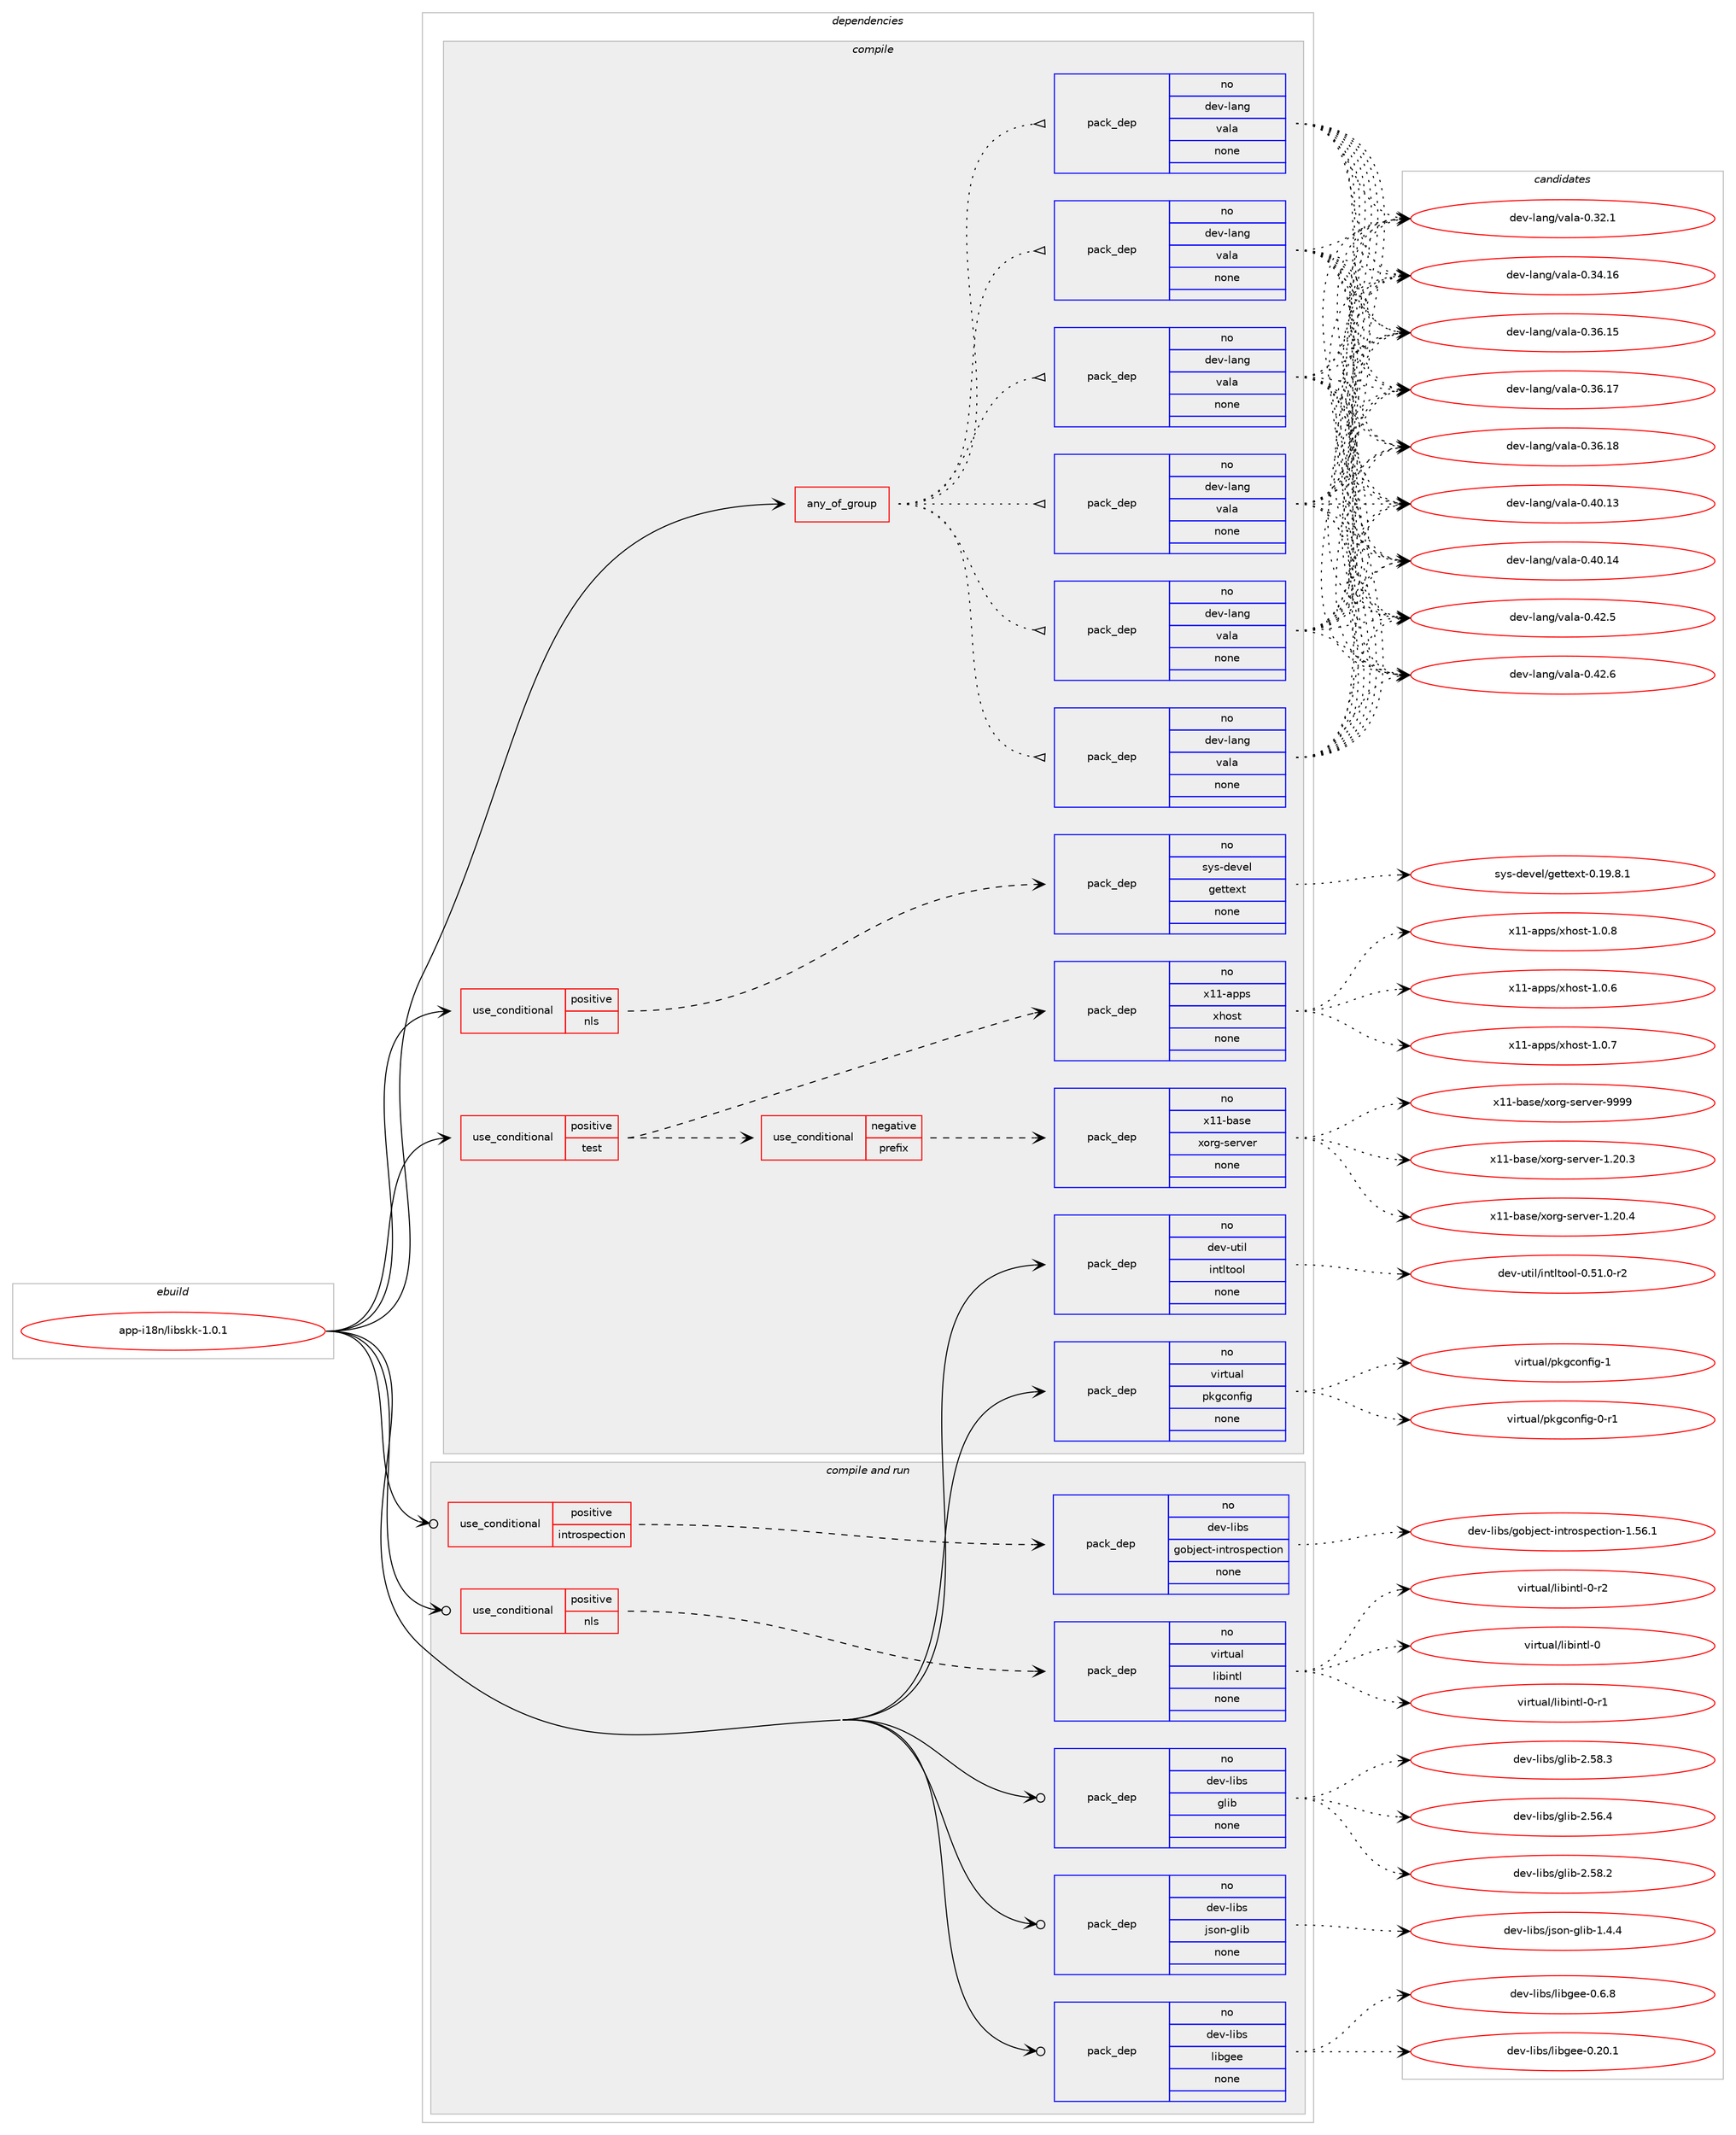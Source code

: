 digraph prolog {

# *************
# Graph options
# *************

newrank=true;
concentrate=true;
compound=true;
graph [rankdir=LR,fontname=Helvetica,fontsize=10,ranksep=1.5];#, ranksep=2.5, nodesep=0.2];
edge  [arrowhead=vee];
node  [fontname=Helvetica,fontsize=10];

# **********
# The ebuild
# **********

subgraph cluster_leftcol {
color=gray;
rank=same;
label=<<i>ebuild</i>>;
id [label="app-i18n/libskk-1.0.1", color=red, width=4, href="../app-i18n/libskk-1.0.1.svg"];
}

# ****************
# The dependencies
# ****************

subgraph cluster_midcol {
color=gray;
label=<<i>dependencies</i>>;
subgraph cluster_compile {
fillcolor="#eeeeee";
style=filled;
label=<<i>compile</i>>;
subgraph any19581 {
dependency1295604 [label=<<TABLE BORDER="0" CELLBORDER="1" CELLSPACING="0" CELLPADDING="4"><TR><TD CELLPADDING="10">any_of_group</TD></TR></TABLE>>, shape=none, color=red];subgraph pack922798 {
dependency1295605 [label=<<TABLE BORDER="0" CELLBORDER="1" CELLSPACING="0" CELLPADDING="4" WIDTH="220"><TR><TD ROWSPAN="6" CELLPADDING="30">pack_dep</TD></TR><TR><TD WIDTH="110">no</TD></TR><TR><TD>dev-lang</TD></TR><TR><TD>vala</TD></TR><TR><TD>none</TD></TR><TR><TD></TD></TR></TABLE>>, shape=none, color=blue];
}
dependency1295604:e -> dependency1295605:w [weight=20,style="dotted",arrowhead="oinv"];
subgraph pack922799 {
dependency1295606 [label=<<TABLE BORDER="0" CELLBORDER="1" CELLSPACING="0" CELLPADDING="4" WIDTH="220"><TR><TD ROWSPAN="6" CELLPADDING="30">pack_dep</TD></TR><TR><TD WIDTH="110">no</TD></TR><TR><TD>dev-lang</TD></TR><TR><TD>vala</TD></TR><TR><TD>none</TD></TR><TR><TD></TD></TR></TABLE>>, shape=none, color=blue];
}
dependency1295604:e -> dependency1295606:w [weight=20,style="dotted",arrowhead="oinv"];
subgraph pack922800 {
dependency1295607 [label=<<TABLE BORDER="0" CELLBORDER="1" CELLSPACING="0" CELLPADDING="4" WIDTH="220"><TR><TD ROWSPAN="6" CELLPADDING="30">pack_dep</TD></TR><TR><TD WIDTH="110">no</TD></TR><TR><TD>dev-lang</TD></TR><TR><TD>vala</TD></TR><TR><TD>none</TD></TR><TR><TD></TD></TR></TABLE>>, shape=none, color=blue];
}
dependency1295604:e -> dependency1295607:w [weight=20,style="dotted",arrowhead="oinv"];
subgraph pack922801 {
dependency1295608 [label=<<TABLE BORDER="0" CELLBORDER="1" CELLSPACING="0" CELLPADDING="4" WIDTH="220"><TR><TD ROWSPAN="6" CELLPADDING="30">pack_dep</TD></TR><TR><TD WIDTH="110">no</TD></TR><TR><TD>dev-lang</TD></TR><TR><TD>vala</TD></TR><TR><TD>none</TD></TR><TR><TD></TD></TR></TABLE>>, shape=none, color=blue];
}
dependency1295604:e -> dependency1295608:w [weight=20,style="dotted",arrowhead="oinv"];
subgraph pack922802 {
dependency1295609 [label=<<TABLE BORDER="0" CELLBORDER="1" CELLSPACING="0" CELLPADDING="4" WIDTH="220"><TR><TD ROWSPAN="6" CELLPADDING="30">pack_dep</TD></TR><TR><TD WIDTH="110">no</TD></TR><TR><TD>dev-lang</TD></TR><TR><TD>vala</TD></TR><TR><TD>none</TD></TR><TR><TD></TD></TR></TABLE>>, shape=none, color=blue];
}
dependency1295604:e -> dependency1295609:w [weight=20,style="dotted",arrowhead="oinv"];
subgraph pack922803 {
dependency1295610 [label=<<TABLE BORDER="0" CELLBORDER="1" CELLSPACING="0" CELLPADDING="4" WIDTH="220"><TR><TD ROWSPAN="6" CELLPADDING="30">pack_dep</TD></TR><TR><TD WIDTH="110">no</TD></TR><TR><TD>dev-lang</TD></TR><TR><TD>vala</TD></TR><TR><TD>none</TD></TR><TR><TD></TD></TR></TABLE>>, shape=none, color=blue];
}
dependency1295604:e -> dependency1295610:w [weight=20,style="dotted",arrowhead="oinv"];
}
id:e -> dependency1295604:w [weight=20,style="solid",arrowhead="vee"];
subgraph cond352687 {
dependency1295611 [label=<<TABLE BORDER="0" CELLBORDER="1" CELLSPACING="0" CELLPADDING="4"><TR><TD ROWSPAN="3" CELLPADDING="10">use_conditional</TD></TR><TR><TD>positive</TD></TR><TR><TD>nls</TD></TR></TABLE>>, shape=none, color=red];
subgraph pack922804 {
dependency1295612 [label=<<TABLE BORDER="0" CELLBORDER="1" CELLSPACING="0" CELLPADDING="4" WIDTH="220"><TR><TD ROWSPAN="6" CELLPADDING="30">pack_dep</TD></TR><TR><TD WIDTH="110">no</TD></TR><TR><TD>sys-devel</TD></TR><TR><TD>gettext</TD></TR><TR><TD>none</TD></TR><TR><TD></TD></TR></TABLE>>, shape=none, color=blue];
}
dependency1295611:e -> dependency1295612:w [weight=20,style="dashed",arrowhead="vee"];
}
id:e -> dependency1295611:w [weight=20,style="solid",arrowhead="vee"];
subgraph cond352688 {
dependency1295613 [label=<<TABLE BORDER="0" CELLBORDER="1" CELLSPACING="0" CELLPADDING="4"><TR><TD ROWSPAN="3" CELLPADDING="10">use_conditional</TD></TR><TR><TD>positive</TD></TR><TR><TD>test</TD></TR></TABLE>>, shape=none, color=red];
subgraph cond352689 {
dependency1295614 [label=<<TABLE BORDER="0" CELLBORDER="1" CELLSPACING="0" CELLPADDING="4"><TR><TD ROWSPAN="3" CELLPADDING="10">use_conditional</TD></TR><TR><TD>negative</TD></TR><TR><TD>prefix</TD></TR></TABLE>>, shape=none, color=red];
subgraph pack922805 {
dependency1295615 [label=<<TABLE BORDER="0" CELLBORDER="1" CELLSPACING="0" CELLPADDING="4" WIDTH="220"><TR><TD ROWSPAN="6" CELLPADDING="30">pack_dep</TD></TR><TR><TD WIDTH="110">no</TD></TR><TR><TD>x11-base</TD></TR><TR><TD>xorg-server</TD></TR><TR><TD>none</TD></TR><TR><TD></TD></TR></TABLE>>, shape=none, color=blue];
}
dependency1295614:e -> dependency1295615:w [weight=20,style="dashed",arrowhead="vee"];
}
dependency1295613:e -> dependency1295614:w [weight=20,style="dashed",arrowhead="vee"];
subgraph pack922806 {
dependency1295616 [label=<<TABLE BORDER="0" CELLBORDER="1" CELLSPACING="0" CELLPADDING="4" WIDTH="220"><TR><TD ROWSPAN="6" CELLPADDING="30">pack_dep</TD></TR><TR><TD WIDTH="110">no</TD></TR><TR><TD>x11-apps</TD></TR><TR><TD>xhost</TD></TR><TR><TD>none</TD></TR><TR><TD></TD></TR></TABLE>>, shape=none, color=blue];
}
dependency1295613:e -> dependency1295616:w [weight=20,style="dashed",arrowhead="vee"];
}
id:e -> dependency1295613:w [weight=20,style="solid",arrowhead="vee"];
subgraph pack922807 {
dependency1295617 [label=<<TABLE BORDER="0" CELLBORDER="1" CELLSPACING="0" CELLPADDING="4" WIDTH="220"><TR><TD ROWSPAN="6" CELLPADDING="30">pack_dep</TD></TR><TR><TD WIDTH="110">no</TD></TR><TR><TD>dev-util</TD></TR><TR><TD>intltool</TD></TR><TR><TD>none</TD></TR><TR><TD></TD></TR></TABLE>>, shape=none, color=blue];
}
id:e -> dependency1295617:w [weight=20,style="solid",arrowhead="vee"];
subgraph pack922808 {
dependency1295618 [label=<<TABLE BORDER="0" CELLBORDER="1" CELLSPACING="0" CELLPADDING="4" WIDTH="220"><TR><TD ROWSPAN="6" CELLPADDING="30">pack_dep</TD></TR><TR><TD WIDTH="110">no</TD></TR><TR><TD>virtual</TD></TR><TR><TD>pkgconfig</TD></TR><TR><TD>none</TD></TR><TR><TD></TD></TR></TABLE>>, shape=none, color=blue];
}
id:e -> dependency1295618:w [weight=20,style="solid",arrowhead="vee"];
}
subgraph cluster_compileandrun {
fillcolor="#eeeeee";
style=filled;
label=<<i>compile and run</i>>;
subgraph cond352690 {
dependency1295619 [label=<<TABLE BORDER="0" CELLBORDER="1" CELLSPACING="0" CELLPADDING="4"><TR><TD ROWSPAN="3" CELLPADDING="10">use_conditional</TD></TR><TR><TD>positive</TD></TR><TR><TD>introspection</TD></TR></TABLE>>, shape=none, color=red];
subgraph pack922809 {
dependency1295620 [label=<<TABLE BORDER="0" CELLBORDER="1" CELLSPACING="0" CELLPADDING="4" WIDTH="220"><TR><TD ROWSPAN="6" CELLPADDING="30">pack_dep</TD></TR><TR><TD WIDTH="110">no</TD></TR><TR><TD>dev-libs</TD></TR><TR><TD>gobject-introspection</TD></TR><TR><TD>none</TD></TR><TR><TD></TD></TR></TABLE>>, shape=none, color=blue];
}
dependency1295619:e -> dependency1295620:w [weight=20,style="dashed",arrowhead="vee"];
}
id:e -> dependency1295619:w [weight=20,style="solid",arrowhead="odotvee"];
subgraph cond352691 {
dependency1295621 [label=<<TABLE BORDER="0" CELLBORDER="1" CELLSPACING="0" CELLPADDING="4"><TR><TD ROWSPAN="3" CELLPADDING="10">use_conditional</TD></TR><TR><TD>positive</TD></TR><TR><TD>nls</TD></TR></TABLE>>, shape=none, color=red];
subgraph pack922810 {
dependency1295622 [label=<<TABLE BORDER="0" CELLBORDER="1" CELLSPACING="0" CELLPADDING="4" WIDTH="220"><TR><TD ROWSPAN="6" CELLPADDING="30">pack_dep</TD></TR><TR><TD WIDTH="110">no</TD></TR><TR><TD>virtual</TD></TR><TR><TD>libintl</TD></TR><TR><TD>none</TD></TR><TR><TD></TD></TR></TABLE>>, shape=none, color=blue];
}
dependency1295621:e -> dependency1295622:w [weight=20,style="dashed",arrowhead="vee"];
}
id:e -> dependency1295621:w [weight=20,style="solid",arrowhead="odotvee"];
subgraph pack922811 {
dependency1295623 [label=<<TABLE BORDER="0" CELLBORDER="1" CELLSPACING="0" CELLPADDING="4" WIDTH="220"><TR><TD ROWSPAN="6" CELLPADDING="30">pack_dep</TD></TR><TR><TD WIDTH="110">no</TD></TR><TR><TD>dev-libs</TD></TR><TR><TD>glib</TD></TR><TR><TD>none</TD></TR><TR><TD></TD></TR></TABLE>>, shape=none, color=blue];
}
id:e -> dependency1295623:w [weight=20,style="solid",arrowhead="odotvee"];
subgraph pack922812 {
dependency1295624 [label=<<TABLE BORDER="0" CELLBORDER="1" CELLSPACING="0" CELLPADDING="4" WIDTH="220"><TR><TD ROWSPAN="6" CELLPADDING="30">pack_dep</TD></TR><TR><TD WIDTH="110">no</TD></TR><TR><TD>dev-libs</TD></TR><TR><TD>json-glib</TD></TR><TR><TD>none</TD></TR><TR><TD></TD></TR></TABLE>>, shape=none, color=blue];
}
id:e -> dependency1295624:w [weight=20,style="solid",arrowhead="odotvee"];
subgraph pack922813 {
dependency1295625 [label=<<TABLE BORDER="0" CELLBORDER="1" CELLSPACING="0" CELLPADDING="4" WIDTH="220"><TR><TD ROWSPAN="6" CELLPADDING="30">pack_dep</TD></TR><TR><TD WIDTH="110">no</TD></TR><TR><TD>dev-libs</TD></TR><TR><TD>libgee</TD></TR><TR><TD>none</TD></TR><TR><TD></TD></TR></TABLE>>, shape=none, color=blue];
}
id:e -> dependency1295625:w [weight=20,style="solid",arrowhead="odotvee"];
}
subgraph cluster_run {
fillcolor="#eeeeee";
style=filled;
label=<<i>run</i>>;
}
}

# **************
# The candidates
# **************

subgraph cluster_choices {
rank=same;
color=gray;
label=<<i>candidates</i>>;

subgraph choice922798 {
color=black;
nodesep=1;
choice100101118451089711010347118971089745484651504649 [label="dev-lang/vala-0.32.1", color=red, width=4,href="../dev-lang/vala-0.32.1.svg"];
choice10010111845108971101034711897108974548465152464954 [label="dev-lang/vala-0.34.16", color=red, width=4,href="../dev-lang/vala-0.34.16.svg"];
choice10010111845108971101034711897108974548465154464953 [label="dev-lang/vala-0.36.15", color=red, width=4,href="../dev-lang/vala-0.36.15.svg"];
choice10010111845108971101034711897108974548465154464955 [label="dev-lang/vala-0.36.17", color=red, width=4,href="../dev-lang/vala-0.36.17.svg"];
choice10010111845108971101034711897108974548465154464956 [label="dev-lang/vala-0.36.18", color=red, width=4,href="../dev-lang/vala-0.36.18.svg"];
choice10010111845108971101034711897108974548465248464951 [label="dev-lang/vala-0.40.13", color=red, width=4,href="../dev-lang/vala-0.40.13.svg"];
choice10010111845108971101034711897108974548465248464952 [label="dev-lang/vala-0.40.14", color=red, width=4,href="../dev-lang/vala-0.40.14.svg"];
choice100101118451089711010347118971089745484652504653 [label="dev-lang/vala-0.42.5", color=red, width=4,href="../dev-lang/vala-0.42.5.svg"];
choice100101118451089711010347118971089745484652504654 [label="dev-lang/vala-0.42.6", color=red, width=4,href="../dev-lang/vala-0.42.6.svg"];
dependency1295605:e -> choice100101118451089711010347118971089745484651504649:w [style=dotted,weight="100"];
dependency1295605:e -> choice10010111845108971101034711897108974548465152464954:w [style=dotted,weight="100"];
dependency1295605:e -> choice10010111845108971101034711897108974548465154464953:w [style=dotted,weight="100"];
dependency1295605:e -> choice10010111845108971101034711897108974548465154464955:w [style=dotted,weight="100"];
dependency1295605:e -> choice10010111845108971101034711897108974548465154464956:w [style=dotted,weight="100"];
dependency1295605:e -> choice10010111845108971101034711897108974548465248464951:w [style=dotted,weight="100"];
dependency1295605:e -> choice10010111845108971101034711897108974548465248464952:w [style=dotted,weight="100"];
dependency1295605:e -> choice100101118451089711010347118971089745484652504653:w [style=dotted,weight="100"];
dependency1295605:e -> choice100101118451089711010347118971089745484652504654:w [style=dotted,weight="100"];
}
subgraph choice922799 {
color=black;
nodesep=1;
choice100101118451089711010347118971089745484651504649 [label="dev-lang/vala-0.32.1", color=red, width=4,href="../dev-lang/vala-0.32.1.svg"];
choice10010111845108971101034711897108974548465152464954 [label="dev-lang/vala-0.34.16", color=red, width=4,href="../dev-lang/vala-0.34.16.svg"];
choice10010111845108971101034711897108974548465154464953 [label="dev-lang/vala-0.36.15", color=red, width=4,href="../dev-lang/vala-0.36.15.svg"];
choice10010111845108971101034711897108974548465154464955 [label="dev-lang/vala-0.36.17", color=red, width=4,href="../dev-lang/vala-0.36.17.svg"];
choice10010111845108971101034711897108974548465154464956 [label="dev-lang/vala-0.36.18", color=red, width=4,href="../dev-lang/vala-0.36.18.svg"];
choice10010111845108971101034711897108974548465248464951 [label="dev-lang/vala-0.40.13", color=red, width=4,href="../dev-lang/vala-0.40.13.svg"];
choice10010111845108971101034711897108974548465248464952 [label="dev-lang/vala-0.40.14", color=red, width=4,href="../dev-lang/vala-0.40.14.svg"];
choice100101118451089711010347118971089745484652504653 [label="dev-lang/vala-0.42.5", color=red, width=4,href="../dev-lang/vala-0.42.5.svg"];
choice100101118451089711010347118971089745484652504654 [label="dev-lang/vala-0.42.6", color=red, width=4,href="../dev-lang/vala-0.42.6.svg"];
dependency1295606:e -> choice100101118451089711010347118971089745484651504649:w [style=dotted,weight="100"];
dependency1295606:e -> choice10010111845108971101034711897108974548465152464954:w [style=dotted,weight="100"];
dependency1295606:e -> choice10010111845108971101034711897108974548465154464953:w [style=dotted,weight="100"];
dependency1295606:e -> choice10010111845108971101034711897108974548465154464955:w [style=dotted,weight="100"];
dependency1295606:e -> choice10010111845108971101034711897108974548465154464956:w [style=dotted,weight="100"];
dependency1295606:e -> choice10010111845108971101034711897108974548465248464951:w [style=dotted,weight="100"];
dependency1295606:e -> choice10010111845108971101034711897108974548465248464952:w [style=dotted,weight="100"];
dependency1295606:e -> choice100101118451089711010347118971089745484652504653:w [style=dotted,weight="100"];
dependency1295606:e -> choice100101118451089711010347118971089745484652504654:w [style=dotted,weight="100"];
}
subgraph choice922800 {
color=black;
nodesep=1;
choice100101118451089711010347118971089745484651504649 [label="dev-lang/vala-0.32.1", color=red, width=4,href="../dev-lang/vala-0.32.1.svg"];
choice10010111845108971101034711897108974548465152464954 [label="dev-lang/vala-0.34.16", color=red, width=4,href="../dev-lang/vala-0.34.16.svg"];
choice10010111845108971101034711897108974548465154464953 [label="dev-lang/vala-0.36.15", color=red, width=4,href="../dev-lang/vala-0.36.15.svg"];
choice10010111845108971101034711897108974548465154464955 [label="dev-lang/vala-0.36.17", color=red, width=4,href="../dev-lang/vala-0.36.17.svg"];
choice10010111845108971101034711897108974548465154464956 [label="dev-lang/vala-0.36.18", color=red, width=4,href="../dev-lang/vala-0.36.18.svg"];
choice10010111845108971101034711897108974548465248464951 [label="dev-lang/vala-0.40.13", color=red, width=4,href="../dev-lang/vala-0.40.13.svg"];
choice10010111845108971101034711897108974548465248464952 [label="dev-lang/vala-0.40.14", color=red, width=4,href="../dev-lang/vala-0.40.14.svg"];
choice100101118451089711010347118971089745484652504653 [label="dev-lang/vala-0.42.5", color=red, width=4,href="../dev-lang/vala-0.42.5.svg"];
choice100101118451089711010347118971089745484652504654 [label="dev-lang/vala-0.42.6", color=red, width=4,href="../dev-lang/vala-0.42.6.svg"];
dependency1295607:e -> choice100101118451089711010347118971089745484651504649:w [style=dotted,weight="100"];
dependency1295607:e -> choice10010111845108971101034711897108974548465152464954:w [style=dotted,weight="100"];
dependency1295607:e -> choice10010111845108971101034711897108974548465154464953:w [style=dotted,weight="100"];
dependency1295607:e -> choice10010111845108971101034711897108974548465154464955:w [style=dotted,weight="100"];
dependency1295607:e -> choice10010111845108971101034711897108974548465154464956:w [style=dotted,weight="100"];
dependency1295607:e -> choice10010111845108971101034711897108974548465248464951:w [style=dotted,weight="100"];
dependency1295607:e -> choice10010111845108971101034711897108974548465248464952:w [style=dotted,weight="100"];
dependency1295607:e -> choice100101118451089711010347118971089745484652504653:w [style=dotted,weight="100"];
dependency1295607:e -> choice100101118451089711010347118971089745484652504654:w [style=dotted,weight="100"];
}
subgraph choice922801 {
color=black;
nodesep=1;
choice100101118451089711010347118971089745484651504649 [label="dev-lang/vala-0.32.1", color=red, width=4,href="../dev-lang/vala-0.32.1.svg"];
choice10010111845108971101034711897108974548465152464954 [label="dev-lang/vala-0.34.16", color=red, width=4,href="../dev-lang/vala-0.34.16.svg"];
choice10010111845108971101034711897108974548465154464953 [label="dev-lang/vala-0.36.15", color=red, width=4,href="../dev-lang/vala-0.36.15.svg"];
choice10010111845108971101034711897108974548465154464955 [label="dev-lang/vala-0.36.17", color=red, width=4,href="../dev-lang/vala-0.36.17.svg"];
choice10010111845108971101034711897108974548465154464956 [label="dev-lang/vala-0.36.18", color=red, width=4,href="../dev-lang/vala-0.36.18.svg"];
choice10010111845108971101034711897108974548465248464951 [label="dev-lang/vala-0.40.13", color=red, width=4,href="../dev-lang/vala-0.40.13.svg"];
choice10010111845108971101034711897108974548465248464952 [label="dev-lang/vala-0.40.14", color=red, width=4,href="../dev-lang/vala-0.40.14.svg"];
choice100101118451089711010347118971089745484652504653 [label="dev-lang/vala-0.42.5", color=red, width=4,href="../dev-lang/vala-0.42.5.svg"];
choice100101118451089711010347118971089745484652504654 [label="dev-lang/vala-0.42.6", color=red, width=4,href="../dev-lang/vala-0.42.6.svg"];
dependency1295608:e -> choice100101118451089711010347118971089745484651504649:w [style=dotted,weight="100"];
dependency1295608:e -> choice10010111845108971101034711897108974548465152464954:w [style=dotted,weight="100"];
dependency1295608:e -> choice10010111845108971101034711897108974548465154464953:w [style=dotted,weight="100"];
dependency1295608:e -> choice10010111845108971101034711897108974548465154464955:w [style=dotted,weight="100"];
dependency1295608:e -> choice10010111845108971101034711897108974548465154464956:w [style=dotted,weight="100"];
dependency1295608:e -> choice10010111845108971101034711897108974548465248464951:w [style=dotted,weight="100"];
dependency1295608:e -> choice10010111845108971101034711897108974548465248464952:w [style=dotted,weight="100"];
dependency1295608:e -> choice100101118451089711010347118971089745484652504653:w [style=dotted,weight="100"];
dependency1295608:e -> choice100101118451089711010347118971089745484652504654:w [style=dotted,weight="100"];
}
subgraph choice922802 {
color=black;
nodesep=1;
choice100101118451089711010347118971089745484651504649 [label="dev-lang/vala-0.32.1", color=red, width=4,href="../dev-lang/vala-0.32.1.svg"];
choice10010111845108971101034711897108974548465152464954 [label="dev-lang/vala-0.34.16", color=red, width=4,href="../dev-lang/vala-0.34.16.svg"];
choice10010111845108971101034711897108974548465154464953 [label="dev-lang/vala-0.36.15", color=red, width=4,href="../dev-lang/vala-0.36.15.svg"];
choice10010111845108971101034711897108974548465154464955 [label="dev-lang/vala-0.36.17", color=red, width=4,href="../dev-lang/vala-0.36.17.svg"];
choice10010111845108971101034711897108974548465154464956 [label="dev-lang/vala-0.36.18", color=red, width=4,href="../dev-lang/vala-0.36.18.svg"];
choice10010111845108971101034711897108974548465248464951 [label="dev-lang/vala-0.40.13", color=red, width=4,href="../dev-lang/vala-0.40.13.svg"];
choice10010111845108971101034711897108974548465248464952 [label="dev-lang/vala-0.40.14", color=red, width=4,href="../dev-lang/vala-0.40.14.svg"];
choice100101118451089711010347118971089745484652504653 [label="dev-lang/vala-0.42.5", color=red, width=4,href="../dev-lang/vala-0.42.5.svg"];
choice100101118451089711010347118971089745484652504654 [label="dev-lang/vala-0.42.6", color=red, width=4,href="../dev-lang/vala-0.42.6.svg"];
dependency1295609:e -> choice100101118451089711010347118971089745484651504649:w [style=dotted,weight="100"];
dependency1295609:e -> choice10010111845108971101034711897108974548465152464954:w [style=dotted,weight="100"];
dependency1295609:e -> choice10010111845108971101034711897108974548465154464953:w [style=dotted,weight="100"];
dependency1295609:e -> choice10010111845108971101034711897108974548465154464955:w [style=dotted,weight="100"];
dependency1295609:e -> choice10010111845108971101034711897108974548465154464956:w [style=dotted,weight="100"];
dependency1295609:e -> choice10010111845108971101034711897108974548465248464951:w [style=dotted,weight="100"];
dependency1295609:e -> choice10010111845108971101034711897108974548465248464952:w [style=dotted,weight="100"];
dependency1295609:e -> choice100101118451089711010347118971089745484652504653:w [style=dotted,weight="100"];
dependency1295609:e -> choice100101118451089711010347118971089745484652504654:w [style=dotted,weight="100"];
}
subgraph choice922803 {
color=black;
nodesep=1;
choice100101118451089711010347118971089745484651504649 [label="dev-lang/vala-0.32.1", color=red, width=4,href="../dev-lang/vala-0.32.1.svg"];
choice10010111845108971101034711897108974548465152464954 [label="dev-lang/vala-0.34.16", color=red, width=4,href="../dev-lang/vala-0.34.16.svg"];
choice10010111845108971101034711897108974548465154464953 [label="dev-lang/vala-0.36.15", color=red, width=4,href="../dev-lang/vala-0.36.15.svg"];
choice10010111845108971101034711897108974548465154464955 [label="dev-lang/vala-0.36.17", color=red, width=4,href="../dev-lang/vala-0.36.17.svg"];
choice10010111845108971101034711897108974548465154464956 [label="dev-lang/vala-0.36.18", color=red, width=4,href="../dev-lang/vala-0.36.18.svg"];
choice10010111845108971101034711897108974548465248464951 [label="dev-lang/vala-0.40.13", color=red, width=4,href="../dev-lang/vala-0.40.13.svg"];
choice10010111845108971101034711897108974548465248464952 [label="dev-lang/vala-0.40.14", color=red, width=4,href="../dev-lang/vala-0.40.14.svg"];
choice100101118451089711010347118971089745484652504653 [label="dev-lang/vala-0.42.5", color=red, width=4,href="../dev-lang/vala-0.42.5.svg"];
choice100101118451089711010347118971089745484652504654 [label="dev-lang/vala-0.42.6", color=red, width=4,href="../dev-lang/vala-0.42.6.svg"];
dependency1295610:e -> choice100101118451089711010347118971089745484651504649:w [style=dotted,weight="100"];
dependency1295610:e -> choice10010111845108971101034711897108974548465152464954:w [style=dotted,weight="100"];
dependency1295610:e -> choice10010111845108971101034711897108974548465154464953:w [style=dotted,weight="100"];
dependency1295610:e -> choice10010111845108971101034711897108974548465154464955:w [style=dotted,weight="100"];
dependency1295610:e -> choice10010111845108971101034711897108974548465154464956:w [style=dotted,weight="100"];
dependency1295610:e -> choice10010111845108971101034711897108974548465248464951:w [style=dotted,weight="100"];
dependency1295610:e -> choice10010111845108971101034711897108974548465248464952:w [style=dotted,weight="100"];
dependency1295610:e -> choice100101118451089711010347118971089745484652504653:w [style=dotted,weight="100"];
dependency1295610:e -> choice100101118451089711010347118971089745484652504654:w [style=dotted,weight="100"];
}
subgraph choice922804 {
color=black;
nodesep=1;
choice1151211154510010111810110847103101116116101120116454846495746564649 [label="sys-devel/gettext-0.19.8.1", color=red, width=4,href="../sys-devel/gettext-0.19.8.1.svg"];
dependency1295612:e -> choice1151211154510010111810110847103101116116101120116454846495746564649:w [style=dotted,weight="100"];
}
subgraph choice922805 {
color=black;
nodesep=1;
choice1204949459897115101471201111141034511510111411810111445494650484651 [label="x11-base/xorg-server-1.20.3", color=red, width=4,href="../x11-base/xorg-server-1.20.3.svg"];
choice1204949459897115101471201111141034511510111411810111445494650484652 [label="x11-base/xorg-server-1.20.4", color=red, width=4,href="../x11-base/xorg-server-1.20.4.svg"];
choice120494945989711510147120111114103451151011141181011144557575757 [label="x11-base/xorg-server-9999", color=red, width=4,href="../x11-base/xorg-server-9999.svg"];
dependency1295615:e -> choice1204949459897115101471201111141034511510111411810111445494650484651:w [style=dotted,weight="100"];
dependency1295615:e -> choice1204949459897115101471201111141034511510111411810111445494650484652:w [style=dotted,weight="100"];
dependency1295615:e -> choice120494945989711510147120111114103451151011141181011144557575757:w [style=dotted,weight="100"];
}
subgraph choice922806 {
color=black;
nodesep=1;
choice1204949459711211211547120104111115116454946484654 [label="x11-apps/xhost-1.0.6", color=red, width=4,href="../x11-apps/xhost-1.0.6.svg"];
choice1204949459711211211547120104111115116454946484655 [label="x11-apps/xhost-1.0.7", color=red, width=4,href="../x11-apps/xhost-1.0.7.svg"];
choice1204949459711211211547120104111115116454946484656 [label="x11-apps/xhost-1.0.8", color=red, width=4,href="../x11-apps/xhost-1.0.8.svg"];
dependency1295616:e -> choice1204949459711211211547120104111115116454946484654:w [style=dotted,weight="100"];
dependency1295616:e -> choice1204949459711211211547120104111115116454946484655:w [style=dotted,weight="100"];
dependency1295616:e -> choice1204949459711211211547120104111115116454946484656:w [style=dotted,weight="100"];
}
subgraph choice922807 {
color=black;
nodesep=1;
choice1001011184511711610510847105110116108116111111108454846534946484511450 [label="dev-util/intltool-0.51.0-r2", color=red, width=4,href="../dev-util/intltool-0.51.0-r2.svg"];
dependency1295617:e -> choice1001011184511711610510847105110116108116111111108454846534946484511450:w [style=dotted,weight="100"];
}
subgraph choice922808 {
color=black;
nodesep=1;
choice11810511411611797108471121071039911111010210510345484511449 [label="virtual/pkgconfig-0-r1", color=red, width=4,href="../virtual/pkgconfig-0-r1.svg"];
choice1181051141161179710847112107103991111101021051034549 [label="virtual/pkgconfig-1", color=red, width=4,href="../virtual/pkgconfig-1.svg"];
dependency1295618:e -> choice11810511411611797108471121071039911111010210510345484511449:w [style=dotted,weight="100"];
dependency1295618:e -> choice1181051141161179710847112107103991111101021051034549:w [style=dotted,weight="100"];
}
subgraph choice922809 {
color=black;
nodesep=1;
choice1001011184510810598115471031119810610199116451051101161141111151121019911610511111045494653544649 [label="dev-libs/gobject-introspection-1.56.1", color=red, width=4,href="../dev-libs/gobject-introspection-1.56.1.svg"];
dependency1295620:e -> choice1001011184510810598115471031119810610199116451051101161141111151121019911610511111045494653544649:w [style=dotted,weight="100"];
}
subgraph choice922810 {
color=black;
nodesep=1;
choice1181051141161179710847108105981051101161084548 [label="virtual/libintl-0", color=red, width=4,href="../virtual/libintl-0.svg"];
choice11810511411611797108471081059810511011610845484511449 [label="virtual/libintl-0-r1", color=red, width=4,href="../virtual/libintl-0-r1.svg"];
choice11810511411611797108471081059810511011610845484511450 [label="virtual/libintl-0-r2", color=red, width=4,href="../virtual/libintl-0-r2.svg"];
dependency1295622:e -> choice1181051141161179710847108105981051101161084548:w [style=dotted,weight="100"];
dependency1295622:e -> choice11810511411611797108471081059810511011610845484511449:w [style=dotted,weight="100"];
dependency1295622:e -> choice11810511411611797108471081059810511011610845484511450:w [style=dotted,weight="100"];
}
subgraph choice922811 {
color=black;
nodesep=1;
choice1001011184510810598115471031081059845504653544652 [label="dev-libs/glib-2.56.4", color=red, width=4,href="../dev-libs/glib-2.56.4.svg"];
choice1001011184510810598115471031081059845504653564650 [label="dev-libs/glib-2.58.2", color=red, width=4,href="../dev-libs/glib-2.58.2.svg"];
choice1001011184510810598115471031081059845504653564651 [label="dev-libs/glib-2.58.3", color=red, width=4,href="../dev-libs/glib-2.58.3.svg"];
dependency1295623:e -> choice1001011184510810598115471031081059845504653544652:w [style=dotted,weight="100"];
dependency1295623:e -> choice1001011184510810598115471031081059845504653564650:w [style=dotted,weight="100"];
dependency1295623:e -> choice1001011184510810598115471031081059845504653564651:w [style=dotted,weight="100"];
}
subgraph choice922812 {
color=black;
nodesep=1;
choice1001011184510810598115471061151111104510310810598454946524652 [label="dev-libs/json-glib-1.4.4", color=red, width=4,href="../dev-libs/json-glib-1.4.4.svg"];
dependency1295624:e -> choice1001011184510810598115471061151111104510310810598454946524652:w [style=dotted,weight="100"];
}
subgraph choice922813 {
color=black;
nodesep=1;
choice1001011184510810598115471081059810310110145484650484649 [label="dev-libs/libgee-0.20.1", color=red, width=4,href="../dev-libs/libgee-0.20.1.svg"];
choice10010111845108105981154710810598103101101454846544656 [label="dev-libs/libgee-0.6.8", color=red, width=4,href="../dev-libs/libgee-0.6.8.svg"];
dependency1295625:e -> choice1001011184510810598115471081059810310110145484650484649:w [style=dotted,weight="100"];
dependency1295625:e -> choice10010111845108105981154710810598103101101454846544656:w [style=dotted,weight="100"];
}
}

}
